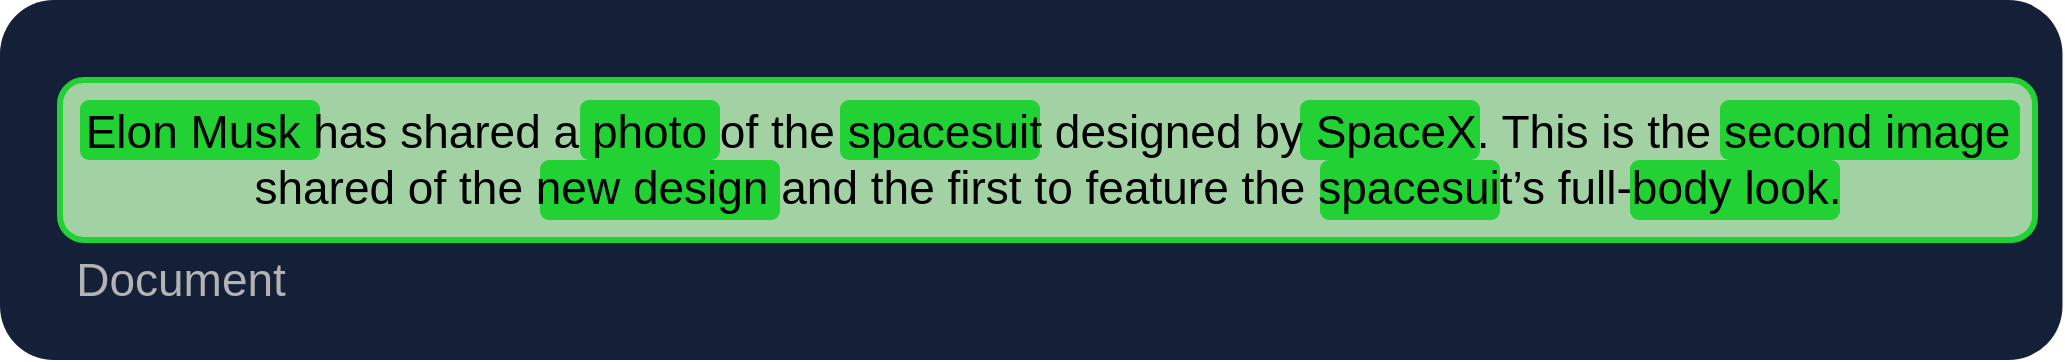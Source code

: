 <mxfile version="27.1.6">
  <diagram name="Page-1" id="POaLV1qd_8ivgcaJ0k6t">
    <mxGraphModel dx="1356" dy="721" grid="1" gridSize="10" guides="1" tooltips="1" connect="1" arrows="1" fold="1" page="1" pageScale="1" pageWidth="850" pageHeight="1100" math="0" shadow="0">
      <root>
        <mxCell id="0" />
        <mxCell id="1" parent="0" />
        <mxCell id="8z2NHTdnz_yu78FJvaMC-28" value="" style="rounded=1;whiteSpace=wrap;html=1;strokeColor=none;strokeWidth=3;align=center;verticalAlign=middle;fontFamily=Helvetica;fontSize=12;fontColor=default;fillColor=#142037;" parent="1" vertex="1">
          <mxGeometry x="150" y="40" width="1031.25" height="180" as="geometry" />
        </mxCell>
        <mxCell id="8z2NHTdnz_yu78FJvaMC-2" value="" style="rounded=1;whiteSpace=wrap;html=1;strokeColor=#22D234;fillColor=#A2D2A4;strokeWidth=3;" parent="1" vertex="1">
          <mxGeometry x="180" y="80" width="987.5" height="80" as="geometry" />
        </mxCell>
        <mxCell id="8z2NHTdnz_yu78FJvaMC-19" style="edgeStyle=orthogonalEdgeStyle;rounded=0;orthogonalLoop=1;jettySize=auto;html=1;exitX=0.5;exitY=1;exitDx=0;exitDy=0;" parent="1" edge="1">
          <mxGeometry relative="1" as="geometry">
            <mxPoint x="250" y="80" as="sourcePoint" />
            <mxPoint x="250" y="80" as="targetPoint" />
          </mxGeometry>
        </mxCell>
        <mxCell id="8z2NHTdnz_yu78FJvaMC-37" value="&lt;span style=&quot;color: rgb(179, 179, 179);&quot;&gt;&lt;font style=&quot;font-size: 23px;&quot;&gt;Document&lt;/font&gt;&lt;/span&gt;" style="text;html=1;align=center;verticalAlign=middle;resizable=0;points=[];autosize=1;strokeColor=none;fillColor=none;fontFamily=Helvetica;fontSize=12;fontColor=default;" parent="1" vertex="1">
          <mxGeometry x="175" y="160" width="130" height="40" as="geometry" />
        </mxCell>
        <mxCell id="lDjh93la92TDXTI0dgt4-17" value="" style="rounded=1;whiteSpace=wrap;html=1;strokeColor=none;strokeWidth=3;align=center;verticalAlign=middle;fontFamily=Helvetica;fontSize=12;fontColor=default;fillColor=#22D234;" vertex="1" parent="1">
          <mxGeometry x="190" y="90" width="120" height="30" as="geometry" />
        </mxCell>
        <mxCell id="lDjh93la92TDXTI0dgt4-20" value="" style="rounded=1;whiteSpace=wrap;html=1;strokeColor=none;strokeWidth=3;align=center;verticalAlign=middle;fontFamily=Helvetica;fontSize=12;fontColor=default;fillColor=#22D234;" vertex="1" parent="1">
          <mxGeometry x="440" y="90" width="70" height="30" as="geometry" />
        </mxCell>
        <mxCell id="lDjh93la92TDXTI0dgt4-21" value="" style="rounded=1;whiteSpace=wrap;html=1;strokeColor=none;strokeWidth=3;align=center;verticalAlign=middle;fontFamily=Helvetica;fontSize=12;fontColor=default;fillColor=#22D234;" vertex="1" parent="1">
          <mxGeometry x="570" y="90" width="100" height="30" as="geometry" />
        </mxCell>
        <mxCell id="lDjh93la92TDXTI0dgt4-22" value="" style="rounded=1;whiteSpace=wrap;html=1;strokeColor=none;strokeWidth=3;align=center;verticalAlign=middle;fontFamily=Helvetica;fontSize=12;fontColor=default;fillColor=#22D234;" vertex="1" parent="1">
          <mxGeometry x="800" y="90" width="90" height="30" as="geometry" />
        </mxCell>
        <mxCell id="lDjh93la92TDXTI0dgt4-25" value="" style="rounded=1;whiteSpace=wrap;html=1;strokeColor=none;strokeWidth=3;align=center;verticalAlign=middle;fontFamily=Helvetica;fontSize=12;fontColor=default;fillColor=#22D234;" vertex="1" parent="1">
          <mxGeometry x="1010" y="90" width="150" height="30" as="geometry" />
        </mxCell>
        <mxCell id="lDjh93la92TDXTI0dgt4-24" value="" style="rounded=1;whiteSpace=wrap;html=1;strokeColor=none;strokeWidth=3;align=center;verticalAlign=middle;fontFamily=Helvetica;fontSize=12;fontColor=default;fillColor=#22D234;" vertex="1" parent="1">
          <mxGeometry x="965" y="120" width="105" height="30" as="geometry" />
        </mxCell>
        <mxCell id="lDjh93la92TDXTI0dgt4-27" value="" style="rounded=1;whiteSpace=wrap;html=1;strokeColor=none;strokeWidth=3;align=center;verticalAlign=middle;fontFamily=Helvetica;fontSize=12;fontColor=default;fillColor=#22D234;" vertex="1" parent="1">
          <mxGeometry x="420" y="120" width="120" height="30" as="geometry" />
        </mxCell>
        <mxCell id="lDjh93la92TDXTI0dgt4-26" value="" style="rounded=1;whiteSpace=wrap;html=1;strokeColor=none;strokeWidth=3;align=center;verticalAlign=middle;fontFamily=Helvetica;fontSize=12;fontColor=default;fillColor=#22D234;" vertex="1" parent="1">
          <mxGeometry x="810" y="120" width="90" height="30" as="geometry" />
        </mxCell>
        <mxCell id="lDjh93la92TDXTI0dgt4-18" value="&lt;font style=&quot;font-size: 23px;&quot;&gt;Elon Musk has shared a photo of the spacesuit designed by SpaceX. This is the second image shared of the new design and the first to feature the spacesuit’s full-body look.&lt;/font&gt;" style="text;html=1;align=center;verticalAlign=middle;whiteSpace=wrap;rounded=0;" vertex="1" parent="1">
          <mxGeometry x="168.75" y="85" width="1010" height="70" as="geometry" />
        </mxCell>
      </root>
    </mxGraphModel>
  </diagram>
</mxfile>

